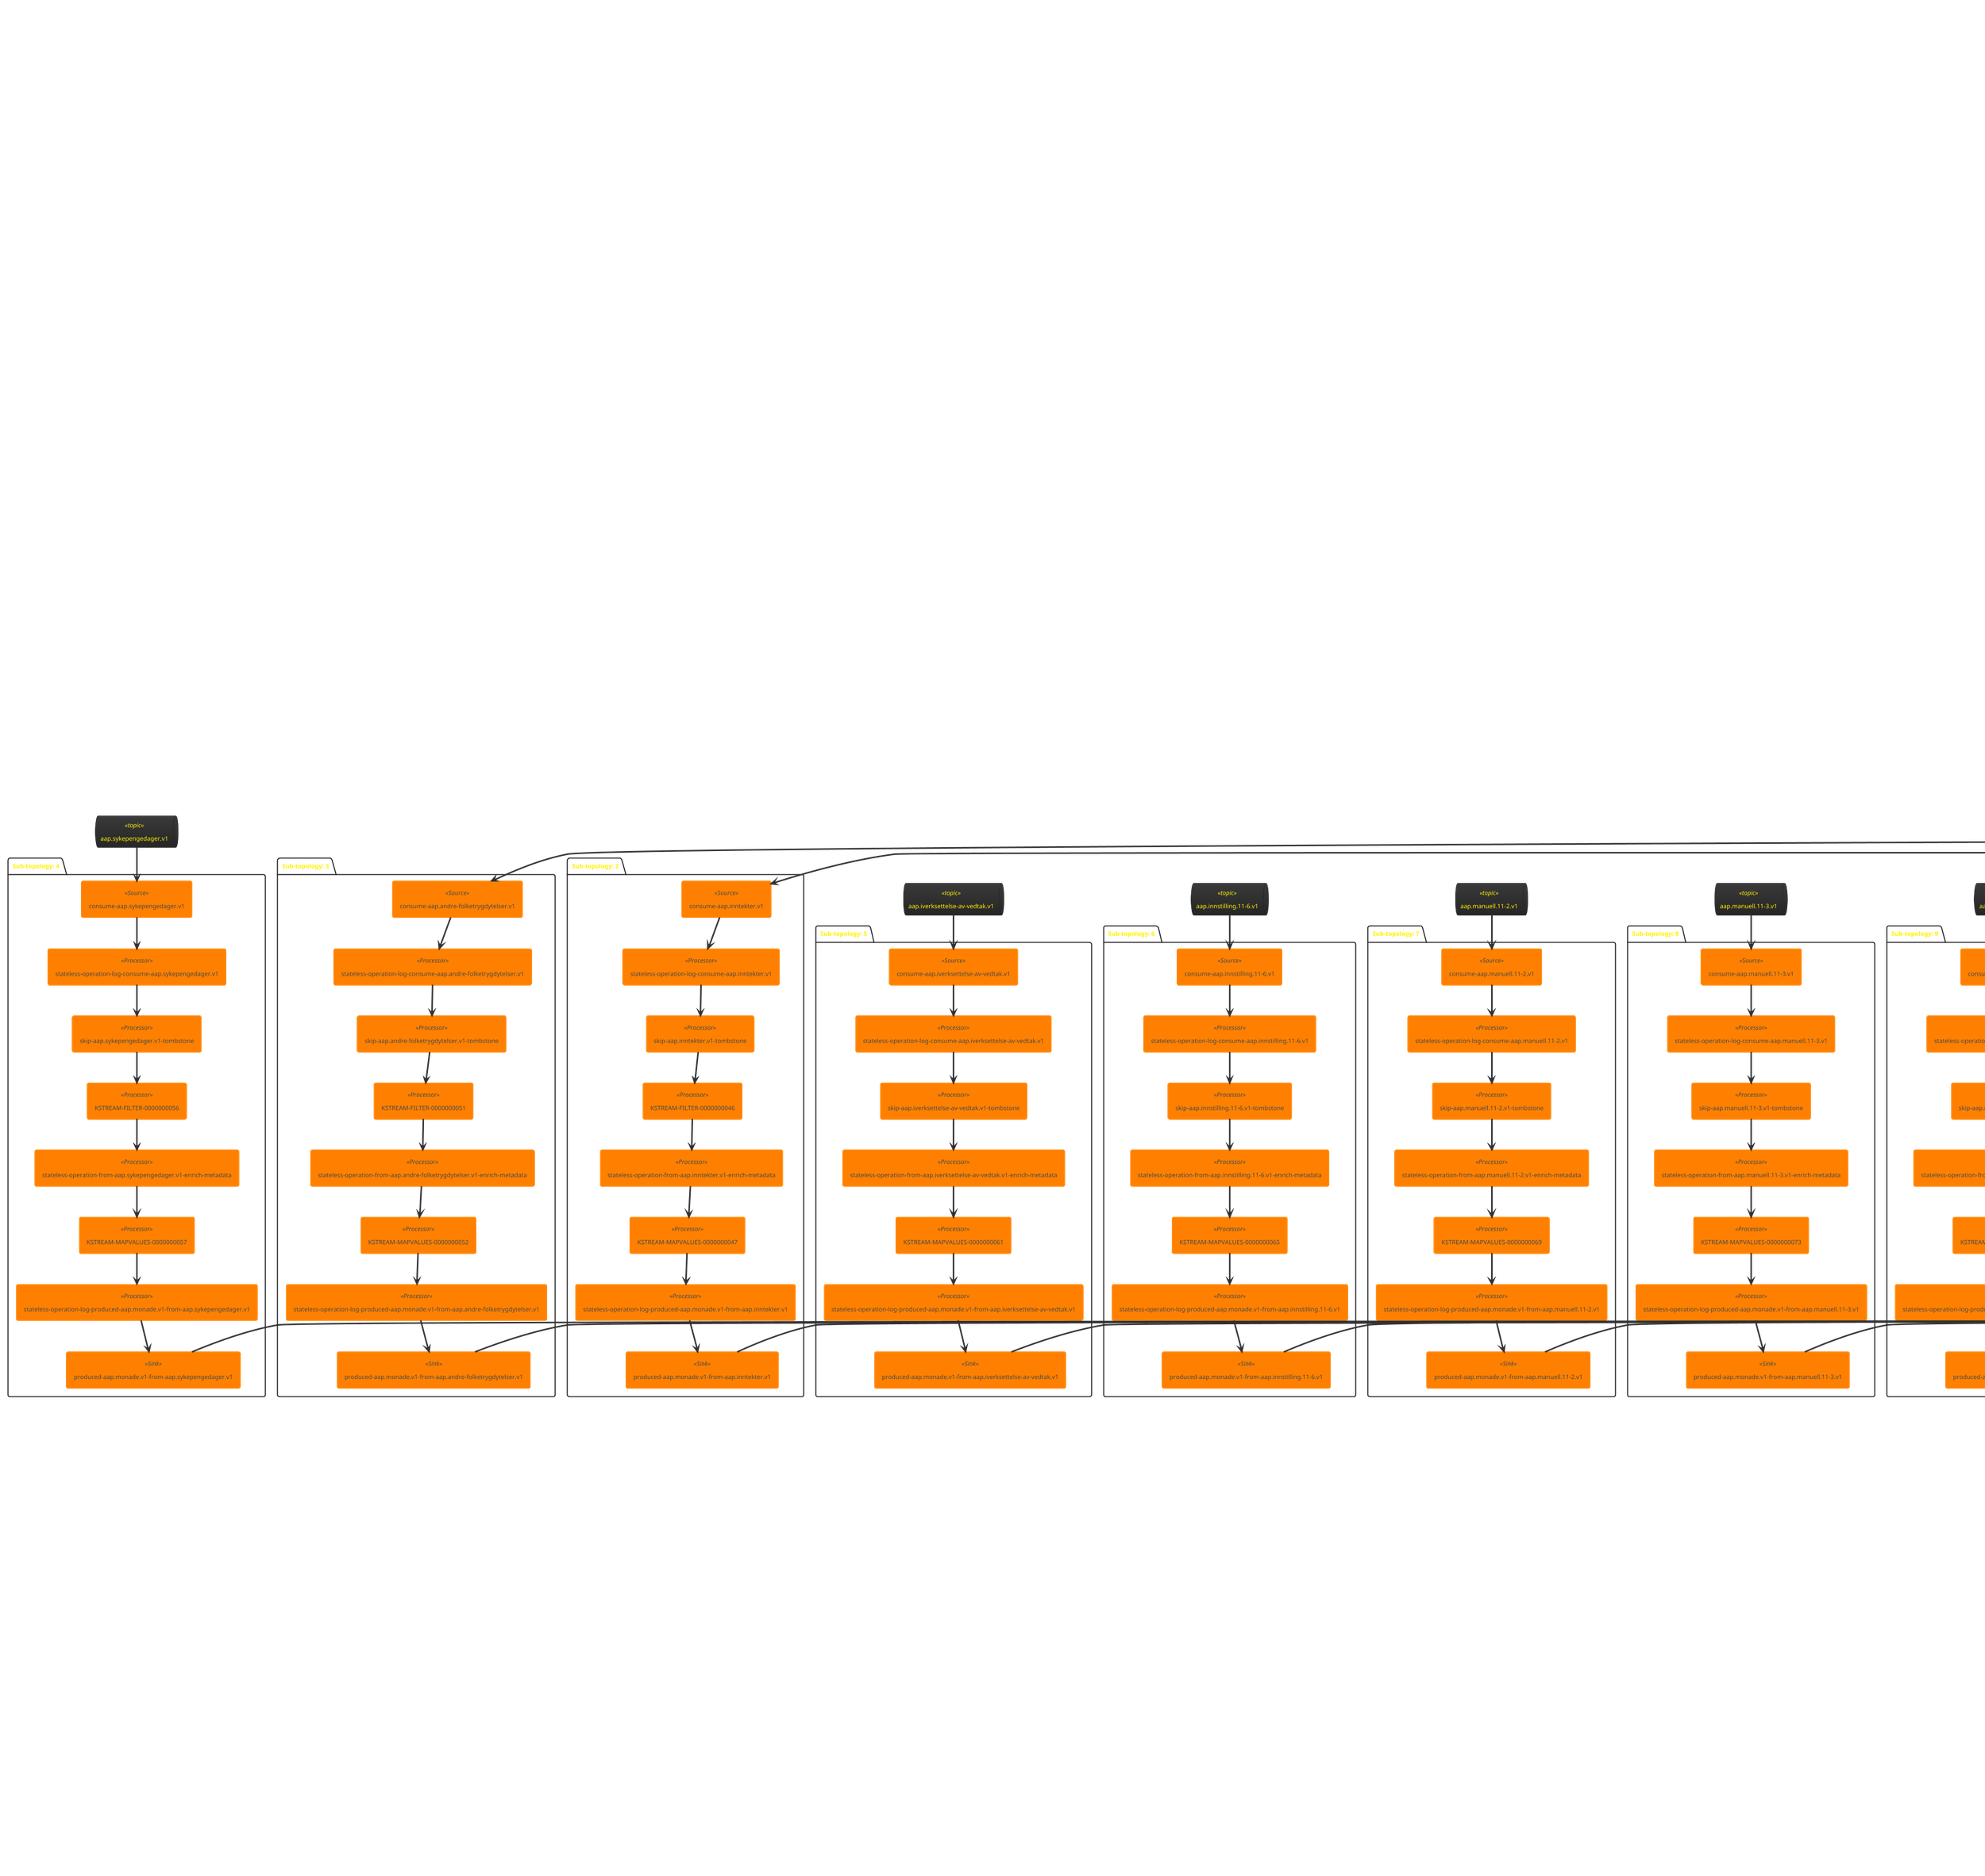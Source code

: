 @startuml
!theme black-knight
queue "aap.andre-folketrygdytelser.v1" <<topic>> as aap_andre_folketrygdytelser_v1
queue "aap.inntekter.v1" <<topic>> as aap_inntekter_v1
queue "aap.medlem.v1" <<topic>> as aap_medlem_v1
queue "aap.subscribe-sykepengedager.v1" <<topic>> as aap_subscribe_sykepengedager_v1
queue "aap.vedtak.v1" <<topic>> as aap_vedtak_v1
queue "aap.sokere.v1" <<topic>> as aap_sokere_v1
queue "aap.soknad-sendt.v1" <<topic>> as aap_soknad_sendt_v1
queue "aap.monade.v1-join-aap.sokere.v1-repartition" <<topic>> as aap_monade_v1_join_aap_sokere_v1_repartition
queue "aap.endrede-personidenter.v1" <<topic>> as aap_endrede_personidenter_v1
queue "aap.monade.v1" <<topic>> as aap_monade_v1
queue "aap.sykepengedager.v1" <<topic>> as aap_sykepengedager_v1
queue "aap.iverksettelse-av-vedtak.v1" <<topic>> as aap_iverksettelse_av_vedtak_v1
queue "aap.innstilling.11-6.v1" <<topic>> as aap_innstilling_11_6_v1
queue "aap.manuell.11-2.v1" <<topic>> as aap_manuell_11_2_v1
queue "aap.manuell.11-3.v1" <<topic>> as aap_manuell_11_3_v1
queue "aap.manuell.11-4.v1" <<topic>> as aap_manuell_11_4_v1
queue "aap.manuell.11-5.v1" <<topic>> as aap_manuell_11_5_v1
queue "aap.manuell.11-6.v1" <<topic>> as aap_manuell_11_6_v1
queue "aap.manuell.11-19.v1" <<topic>> as aap_manuell_11_19_v1
queue "aap.manuell.11-29.v1" <<topic>> as aap_manuell_11_29_v1
queue "aap.manuell.22-13.v1" <<topic>> as aap_manuell_22_13_v1
queue "aap.kvalitetssikring.11-2.v1" <<topic>> as aap_kvalitetssikring_11_2_v1
queue "aap.kvalitetssikring.11-3.v1" <<topic>> as aap_kvalitetssikring_11_3_v1
queue "aap.kvalitetssikring.11-4.v1" <<topic>> as aap_kvalitetssikring_11_4_v1
queue "aap.kvalitetssikring.11-5.v1" <<topic>> as aap_kvalitetssikring_11_5_v1
queue "aap.kvalitetssikring.11-6.v1" <<topic>> as aap_kvalitetssikring_11_6_v1
queue "aap.kvalitetssikring.11-19.v1" <<topic>> as aap_kvalitetssikring_11_19_v1
queue "aap.kvalitetssikring.11-29.v1" <<topic>> as aap_kvalitetssikring_11_29_v1
queue "aap.kvalitetssikring.22-13.v1" <<topic>> as aap_kvalitetssikring_22_13_v1
package "Sub-topology: 0" {
	database "soker-state-store-v2" <<State Store>> as soker_state_store_v2
	agent "consume-aap.soknad-sendt.v1" <<Source>> as consume_aap_soknad_sendt_v1
	agent "stateless-operation-log-consume-aap.soknad-sendt.v1" <<Processor>> as stateless_operation_log_consume_aap_soknad_sendt_v1
	agent "skip-aap.soknad-sendt.v1-tombstone" <<Processor>> as skip_aap_soknad_sendt_v1_tombstone
	agent "KSTREAM-FILTER-0000000006" <<Processor>> as KSTREAM_FILTER_0000000006
	agent "stateless-operation-soknad_mottatt-counter" <<Processor>> as stateless_operation_soknad_mottatt_counter
	agent "aap.soknad-sendt.v1-left-join-aap.sokere.v1" <<Processor>> as aap_soknad_sendt_v1_left_join_aap_sokere_v1
	agent "KSTREAM-FILTER-0000000008" <<Processor>> as KSTREAM_FILTER_0000000008
	agent "aap.monade.v1-join-aap.sokere.v1-repartition-source" <<Source>> as aap_monade_v1_join_aap_sokere_v1_repartition_source
	agent "aap.monade.v1-join-aap.sokere.v1" <<Processor>> as aap_monade_v1_join_aap_sokere_v1
	agent "stateless-operation-forstegangssoker-counter" <<Processor>> as stateless_operation_forstegangssoker_counter
	agent "KSTREAM-MAPVALUES-0000000009" <<Processor>> as KSTREAM_MAPVALUES_0000000009
	agent "KSTREAM-MAPVALUES-0000000140" <<Processor>> as KSTREAM_MAPVALUES_0000000140
	agent "KSTREAM-FLATMAPVALUES-0000000013" <<Processor>> as KSTREAM_FLATMAPVALUES_0000000013
	agent "KSTREAM-FLATMAPVALUES-0000000144" <<Processor>> as KSTREAM_FLATMAPVALUES_0000000144
	agent "split-aap.monade.v1-buffered-join-aap.sokere.v1" <<Processor>> as split_aap_monade_v1_buffered_join_aap_sokere_v1
	agent "split-aap.soknad-sendt.v1-buffered-left-join-aap.sokere.v1" <<Processor>> as split_aap_soknad_sendt_v1_buffered_left_join_aap_sokere_v1
	agent "consume-aap.endrede-personidenter.v1" <<Source>> as consume_aap_endrede_personidenter_v1
	agent "consume-aap.sokere.v1" <<Source>> as consume_aap_sokere_v1
	agent "stateless-operation-log-consume-aap.endrede-personidenter.v1" <<Processor>> as stateless_operation_log_consume_aap_endrede_personidenter_v1
	agent "stateless-operation-log-consume-aap.sokere.v1" <<Processor>> as stateless_operation_log_consume_aap_sokere_v1
	agent "skip-aap.endrede-personidenter.v1-tombstone" <<Processor>> as skip_aap_endrede_personidenter_v1_tombstone
	agent "stateless-operation-log-produced-aap.sokere.v1" <<Processor>> as stateless_operation_log_produced_aap_sokere_v1
	agent "aap.endrede-personidenter.v1-join-aap.sokere.v1" <<Processor>> as aap_endrede_personidenter_v1_join_aap_sokere_v1
	agent "aap.sokere.v1-to-table" <<Processor>> as aap_sokere_v1_to_table
	agent "KSTREAM-FLATMAP-0000000034" <<Processor>> as KSTREAM_FLATMAP_0000000034
	agent "KSTREAM-MAPVALUES-0000000010" <<Processor>> as KSTREAM_MAPVALUES_0000000010
	agent "KSTREAM-MAPVALUES-0000000141" <<Processor>> as KSTREAM_MAPVALUES_0000000141
	agent "KSTREAM-PEEK-0000000035" <<Processor>> as KSTREAM_PEEK_0000000035
	agent "split-aap.monade.v1-buffered-join-aap.sokere.v1-branch-1" <<Processor>> as split_aap_monade_v1_buffered_join_aap_sokere_v1_branch_1
	agent "split-aap.monade.v1-buffered-join-aap.sokere.v1-branch-2" <<Processor>> as split_aap_monade_v1_buffered_join_aap_sokere_v1_branch_2
	agent "split-aap.monade.v1-buffered-join-aap.sokere.v1-branch-3" <<Processor>> as split_aap_monade_v1_buffered_join_aap_sokere_v1_branch_3
	agent "split-aap.monade.v1-buffered-join-aap.sokere.v1-branch-4" <<Processor>> as split_aap_monade_v1_buffered_join_aap_sokere_v1_branch_4
	agent "split-aap.monade.v1-buffered-join-aap.sokere.v1-branch-5" <<Processor>> as split_aap_monade_v1_buffered_join_aap_sokere_v1_branch_5
	agent "split-aap.soknad-sendt.v1-buffered-left-join-aap.sokere.v1-branch-1" <<Processor>> as split_aap_soknad_sendt_v1_buffered_left_join_aap_sokere_v1_branch_1
	agent "split-aap.soknad-sendt.v1-buffered-left-join-aap.sokere.v1-branch-2" <<Processor>> as split_aap_soknad_sendt_v1_buffered_left_join_aap_sokere_v1_branch_2
	agent "split-aap.soknad-sendt.v1-buffered-left-join-aap.sokere.v1-branch-3" <<Processor>> as split_aap_soknad_sendt_v1_buffered_left_join_aap_sokere_v1_branch_3
	agent "split-aap.soknad-sendt.v1-buffered-left-join-aap.sokere.v1-branch-4" <<Processor>> as split_aap_soknad_sendt_v1_buffered_left_join_aap_sokere_v1_branch_4
	agent "split-aap.soknad-sendt.v1-buffered-left-join-aap.sokere.v1-branch-5" <<Processor>> as split_aap_soknad_sendt_v1_buffered_left_join_aap_sokere_v1_branch_5
	agent "KSTREAM-MAPVALUES-0000000011" <<Processor>> as KSTREAM_MAPVALUES_0000000011
	agent "KSTREAM-MAPVALUES-0000000016" <<Processor>> as KSTREAM_MAPVALUES_0000000016
	agent "KSTREAM-MAPVALUES-0000000019" <<Processor>> as KSTREAM_MAPVALUES_0000000019
	agent "KSTREAM-MAPVALUES-0000000022" <<Processor>> as KSTREAM_MAPVALUES_0000000022
	agent "KSTREAM-MAPVALUES-0000000025" <<Processor>> as KSTREAM_MAPVALUES_0000000025
	agent "KSTREAM-MAPVALUES-0000000028" <<Processor>> as KSTREAM_MAPVALUES_0000000028
	agent "KSTREAM-MAPVALUES-0000000036" <<Processor>> as KSTREAM_MAPVALUES_0000000036
	agent "KSTREAM-MAPVALUES-0000000142" <<Processor>> as KSTREAM_MAPVALUES_0000000142
	agent "KSTREAM-MAPVALUES-0000000147" <<Processor>> as KSTREAM_MAPVALUES_0000000147
	agent "KSTREAM-MAPVALUES-0000000150" <<Processor>> as KSTREAM_MAPVALUES_0000000150
	agent "KSTREAM-MAPVALUES-0000000153" <<Processor>> as KSTREAM_MAPVALUES_0000000153
	agent "KSTREAM-MAPVALUES-0000000156" <<Processor>> as KSTREAM_MAPVALUES_0000000156
	agent "KSTREAM-MAPVALUES-0000000159" <<Processor>> as KSTREAM_MAPVALUES_0000000159
	agent "KTABLE-TOSTREAM-0000000002" <<Processor>> as KTABLE_TOSTREAM_0000000002
	agent "KTABLE-TOSTREAM-0000000003" <<Processor>> as KTABLE_TOSTREAM_0000000003
	agent "stateless-operation-log-produced-aap.andre-folketrygdytelser.v1-via-branch-3-aap.monade.v1-buffered-join-aap.sokere.v1" <<Processor>> as stateless_operation_log_produced_aap_andre_folketrygdytelser_v1_via_branch_3_aap_monade_v1_buffered_join_aap_sokere_v1
	agent "stateless-operation-log-produced-aap.andre-folketrygdytelser.v1-via-branch-3-aap.soknad-sendt.v1-buffered-left-join-aap.sokere.v1" <<Processor>> as stateless_operation_log_produced_aap_andre_folketrygdytelser_v1_via_branch_3_aap_soknad_sendt_v1_buffered_left_join_aap_sokere_v1
	agent "stateless-operation-log-produced-aap.inntekter.v1-via-branch-2-aap.monade.v1-buffered-join-aap.sokere.v1" <<Processor>> as stateless_operation_log_produced_aap_inntekter_v1_via_branch_2_aap_monade_v1_buffered_join_aap_sokere_v1
	agent "stateless-operation-log-produced-aap.inntekter.v1-via-branch-2-aap.soknad-sendt.v1-buffered-left-join-aap.sokere.v1" <<Processor>> as stateless_operation_log_produced_aap_inntekter_v1_via_branch_2_aap_soknad_sendt_v1_buffered_left_join_aap_sokere_v1
	agent "stateless-operation-log-produced-aap.medlem.v1-via-branch-1-aap.monade.v1-buffered-join-aap.sokere.v1" <<Processor>> as stateless_operation_log_produced_aap_medlem_v1_via_branch_1_aap_monade_v1_buffered_join_aap_sokere_v1
	agent "stateless-operation-log-produced-aap.medlem.v1-via-branch-1-aap.soknad-sendt.v1-buffered-left-join-aap.sokere.v1" <<Processor>> as stateless_operation_log_produced_aap_medlem_v1_via_branch_1_aap_soknad_sendt_v1_buffered_left_join_aap_sokere_v1
	agent "stateless-operation-log-produced-aap.subscribe-sykepengedager.v1-via-branch-5-aap.monade.v1-buffered-join-aap.sokere.v1" <<Processor>> as stateless_operation_log_produced_aap_subscribe_sykepengedager_v1_via_branch_5_aap_monade_v1_buffered_join_aap_sokere_v1
	agent "stateless-operation-log-produced-aap.subscribe-sykepengedager.v1-via-branch-5-aap.soknad-sendt.v1-buffered-left-join-aap.sokere.v1" <<Processor>> as stateless_operation_log_produced_aap_subscribe_sykepengedager_v1_via_branch_5_aap_soknad_sendt_v1_buffered_left_join_aap_sokere_v1
	agent "stateless-operation-log-produced-aap.vedtak.v1-via-branch-4-aap.monade.v1-buffered-join-aap.sokere.v1" <<Processor>> as stateless_operation_log_produced_aap_vedtak_v1_via_branch_4_aap_monade_v1_buffered_join_aap_sokere_v1
	agent "stateless-operation-log-produced-aap.vedtak.v1-via-branch-4-aap.soknad-sendt.v1-buffered-left-join-aap.sokere.v1" <<Processor>> as stateless_operation_log_produced_aap_vedtak_v1_via_branch_4_aap_soknad_sendt_v1_buffered_left_join_aap_sokere_v1
	agent "stateless-operation-log-produced-bufferable-aap.sokere.v1-aap.endrede-personidenter.v1-buffered-join-aap.sokere.v1" <<Processor>> as stateless_operation_log_produced_bufferable_aap_sokere_v1_aap_endrede_personidenter_v1_buffered_join_aap_sokere_v1
	agent "stateless-operation-log-produced-bufferable-aap.sokere.v1-aap.monade.v1-buffered-join-aap.sokere.v1" <<Processor>> as stateless_operation_log_produced_bufferable_aap_sokere_v1_aap_monade_v1_buffered_join_aap_sokere_v1
	agent "stateless-operation-log-produced-bufferable-aap.sokere.v1-aap.soknad-sendt.v1-buffered-left-join-aap.sokere.v1" <<Processor>> as stateless_operation_log_produced_bufferable_aap_sokere_v1_aap_soknad_sendt_v1_buffered_left_join_aap_sokere_v1
	agent "gauge-soker-state-store-v2-entries" <<Processor>> as gauge_soker_state_store_v2_entries
	agent "migrate-soker-state-store-v2" <<Processor>> as migrate_soker_state_store_v2
	agent "produced-aap.andre-folketrygdytelser.v1-via-branch-3-aap.monade.v1-buffered-join-aap.sokere.v1" <<Sink>> as produced_aap_andre_folketrygdytelser_v1_via_branch_3_aap_monade_v1_buffered_join_aap_sokere_v1
	agent "produced-aap.andre-folketrygdytelser.v1-via-branch-3-aap.soknad-sendt.v1-buffered-left-join-aap.sokere.v1" <<Sink>> as produced_aap_andre_folketrygdytelser_v1_via_branch_3_aap_soknad_sendt_v1_buffered_left_join_aap_sokere_v1
	agent "produced-aap.inntekter.v1-via-branch-2-aap.monade.v1-buffered-join-aap.sokere.v1" <<Sink>> as produced_aap_inntekter_v1_via_branch_2_aap_monade_v1_buffered_join_aap_sokere_v1
	agent "produced-aap.inntekter.v1-via-branch-2-aap.soknad-sendt.v1-buffered-left-join-aap.sokere.v1" <<Sink>> as produced_aap_inntekter_v1_via_branch_2_aap_soknad_sendt_v1_buffered_left_join_aap_sokere_v1
	agent "produced-aap.medlem.v1-via-branch-1-aap.monade.v1-buffered-join-aap.sokere.v1" <<Sink>> as produced_aap_medlem_v1_via_branch_1_aap_monade_v1_buffered_join_aap_sokere_v1
	agent "produced-aap.medlem.v1-via-branch-1-aap.soknad-sendt.v1-buffered-left-join-aap.sokere.v1" <<Sink>> as produced_aap_medlem_v1_via_branch_1_aap_soknad_sendt_v1_buffered_left_join_aap_sokere_v1
	agent "produced-aap.subscribe-sykepengedager.v1-via-branch-5-aap.monade.v1-buffered-join-aap.sokere.v1" <<Sink>> as produced_aap_subscribe_sykepengedager_v1_via_branch_5_aap_monade_v1_buffered_join_aap_sokere_v1
	agent "produced-aap.subscribe-sykepengedager.v1-via-branch-5-aap.soknad-sendt.v1-buffered-left-join-aap.sokere.v1" <<Sink>> as produced_aap_subscribe_sykepengedager_v1_via_branch_5_aap_soknad_sendt_v1_buffered_left_join_aap_sokere_v1
	agent "produced-aap.vedtak.v1-via-branch-4-aap.monade.v1-buffered-join-aap.sokere.v1" <<Sink>> as produced_aap_vedtak_v1_via_branch_4_aap_monade_v1_buffered_join_aap_sokere_v1
	agent "produced-aap.vedtak.v1-via-branch-4-aap.soknad-sendt.v1-buffered-left-join-aap.sokere.v1" <<Sink>> as produced_aap_vedtak_v1_via_branch_4_aap_soknad_sendt_v1_buffered_left_join_aap_sokere_v1
	agent "produced-bufferable-aap.sokere.v1-aap.endrede-personidenter.v1-buffered-join-aap.sokere.v1" <<Sink>> as produced_bufferable_aap_sokere_v1_aap_endrede_personidenter_v1_buffered_join_aap_sokere_v1
	agent "produced-bufferable-aap.sokere.v1-aap.monade.v1-buffered-join-aap.sokere.v1" <<Sink>> as produced_bufferable_aap_sokere_v1_aap_monade_v1_buffered_join_aap_sokere_v1
	agent "produced-bufferable-aap.sokere.v1-aap.soknad-sendt.v1-buffered-left-join-aap.sokere.v1" <<Sink>> as produced_bufferable_aap_sokere_v1_aap_soknad_sendt_v1_buffered_left_join_aap_sokere_v1
	agent "skip-table-aap.sokere.v1-tombstone" <<Processor>> as skip_table_aap_sokere_v1_tombstone
	aap_soknad_sendt_v1 --> consume_aap_soknad_sendt_v1
	soker_state_store_v2 -- aap_soknad_sendt_v1_left_join_aap_sokere_v1
	aap_monade_v1_join_aap_sokere_v1_repartition --> aap_monade_v1_join_aap_sokere_v1_repartition_source
	soker_state_store_v2 -- aap_monade_v1_join_aap_sokere_v1
	aap_endrede_personidenter_v1 --> consume_aap_endrede_personidenter_v1
	aap_sokere_v1 --> consume_aap_sokere_v1
	soker_state_store_v2 -- aap_endrede_personidenter_v1_join_aap_sokere_v1
	soker_state_store_v2 -- aap_sokere_v1_to_table
	soker_state_store_v2 -- gauge_soker_state_store_v2_entries
	soker_state_store_v2 -- migrate_soker_state_store_v2
	aap_andre_folketrygdytelser_v1 <-- produced_aap_andre_folketrygdytelser_v1_via_branch_3_aap_monade_v1_buffered_join_aap_sokere_v1
	aap_andre_folketrygdytelser_v1 <-- produced_aap_andre_folketrygdytelser_v1_via_branch_3_aap_soknad_sendt_v1_buffered_left_join_aap_sokere_v1
	aap_inntekter_v1 <-- produced_aap_inntekter_v1_via_branch_2_aap_monade_v1_buffered_join_aap_sokere_v1
	aap_inntekter_v1 <-- produced_aap_inntekter_v1_via_branch_2_aap_soknad_sendt_v1_buffered_left_join_aap_sokere_v1
	aap_medlem_v1 <-- produced_aap_medlem_v1_via_branch_1_aap_monade_v1_buffered_join_aap_sokere_v1
	aap_medlem_v1 <-- produced_aap_medlem_v1_via_branch_1_aap_soknad_sendt_v1_buffered_left_join_aap_sokere_v1
	aap_subscribe_sykepengedager_v1 <-- produced_aap_subscribe_sykepengedager_v1_via_branch_5_aap_monade_v1_buffered_join_aap_sokere_v1
	aap_subscribe_sykepengedager_v1 <-- produced_aap_subscribe_sykepengedager_v1_via_branch_5_aap_soknad_sendt_v1_buffered_left_join_aap_sokere_v1
	aap_vedtak_v1 <-- produced_aap_vedtak_v1_via_branch_4_aap_monade_v1_buffered_join_aap_sokere_v1
	aap_vedtak_v1 <-- produced_aap_vedtak_v1_via_branch_4_aap_soknad_sendt_v1_buffered_left_join_aap_sokere_v1
	aap_sokere_v1 <-- produced_bufferable_aap_sokere_v1_aap_endrede_personidenter_v1_buffered_join_aap_sokere_v1
	aap_sokere_v1 <-- produced_bufferable_aap_sokere_v1_aap_monade_v1_buffered_join_aap_sokere_v1
	aap_sokere_v1 <-- produced_bufferable_aap_sokere_v1_aap_soknad_sendt_v1_buffered_left_join_aap_sokere_v1
	consume_aap_soknad_sendt_v1 --> stateless_operation_log_consume_aap_soknad_sendt_v1
	stateless_operation_log_consume_aap_soknad_sendt_v1 --> skip_aap_soknad_sendt_v1_tombstone
	skip_aap_soknad_sendt_v1_tombstone --> KSTREAM_FILTER_0000000006
	KSTREAM_FILTER_0000000006 --> stateless_operation_soknad_mottatt_counter
	stateless_operation_soknad_mottatt_counter --> aap_soknad_sendt_v1_left_join_aap_sokere_v1
	aap_soknad_sendt_v1_left_join_aap_sokere_v1 --> KSTREAM_FILTER_0000000008
	KSTREAM_FILTER_0000000008 --> stateless_operation_forstegangssoker_counter
	aap_monade_v1_join_aap_sokere_v1_repartition_source --> aap_monade_v1_join_aap_sokere_v1
	aap_monade_v1_join_aap_sokere_v1 --> KSTREAM_MAPVALUES_0000000140
	stateless_operation_forstegangssoker_counter --> KSTREAM_MAPVALUES_0000000009
	KSTREAM_MAPVALUES_0000000009 --> KSTREAM_FLATMAPVALUES_0000000013
	KSTREAM_MAPVALUES_0000000009 --> KSTREAM_MAPVALUES_0000000010
	KSTREAM_MAPVALUES_0000000140 --> KSTREAM_MAPVALUES_0000000141
	KSTREAM_MAPVALUES_0000000140 --> KSTREAM_FLATMAPVALUES_0000000144
	KSTREAM_FLATMAPVALUES_0000000013 --> split_aap_soknad_sendt_v1_buffered_left_join_aap_sokere_v1
	KSTREAM_FLATMAPVALUES_0000000144 --> split_aap_monade_v1_buffered_join_aap_sokere_v1
	split_aap_monade_v1_buffered_join_aap_sokere_v1 --> split_aap_monade_v1_buffered_join_aap_sokere_v1_branch_2
	split_aap_monade_v1_buffered_join_aap_sokere_v1 --> split_aap_monade_v1_buffered_join_aap_sokere_v1_branch_1
	split_aap_monade_v1_buffered_join_aap_sokere_v1 --> split_aap_monade_v1_buffered_join_aap_sokere_v1_branch_3
	split_aap_monade_v1_buffered_join_aap_sokere_v1 --> split_aap_monade_v1_buffered_join_aap_sokere_v1_branch_4
	split_aap_monade_v1_buffered_join_aap_sokere_v1 --> split_aap_monade_v1_buffered_join_aap_sokere_v1_branch_5
	split_aap_soknad_sendt_v1_buffered_left_join_aap_sokere_v1 --> split_aap_soknad_sendt_v1_buffered_left_join_aap_sokere_v1_branch_3
	split_aap_soknad_sendt_v1_buffered_left_join_aap_sokere_v1 --> split_aap_soknad_sendt_v1_buffered_left_join_aap_sokere_v1_branch_5
	split_aap_soknad_sendt_v1_buffered_left_join_aap_sokere_v1 --> split_aap_soknad_sendt_v1_buffered_left_join_aap_sokere_v1_branch_4
	split_aap_soknad_sendt_v1_buffered_left_join_aap_sokere_v1 --> split_aap_soknad_sendt_v1_buffered_left_join_aap_sokere_v1_branch_1
	split_aap_soknad_sendt_v1_buffered_left_join_aap_sokere_v1 --> split_aap_soknad_sendt_v1_buffered_left_join_aap_sokere_v1_branch_2
	consume_aap_endrede_personidenter_v1 --> stateless_operation_log_consume_aap_endrede_personidenter_v1
	consume_aap_sokere_v1 --> stateless_operation_log_consume_aap_sokere_v1
	stateless_operation_log_consume_aap_endrede_personidenter_v1 --> skip_aap_endrede_personidenter_v1_tombstone
	stateless_operation_log_consume_aap_sokere_v1 --> stateless_operation_log_produced_aap_sokere_v1
	skip_aap_endrede_personidenter_v1_tombstone --> aap_endrede_personidenter_v1_join_aap_sokere_v1
	stateless_operation_log_produced_aap_sokere_v1 --> aap_sokere_v1_to_table
	aap_endrede_personidenter_v1_join_aap_sokere_v1 --> KSTREAM_FLATMAP_0000000034
	aap_sokere_v1_to_table --> KTABLE_TOSTREAM_0000000003
	aap_sokere_v1_to_table --> KTABLE_TOSTREAM_0000000002
	aap_sokere_v1_to_table --> skip_table_aap_sokere_v1_tombstone
	KSTREAM_FLATMAP_0000000034 --> KSTREAM_PEEK_0000000035
	KSTREAM_MAPVALUES_0000000010 --> KSTREAM_MAPVALUES_0000000011
	KSTREAM_MAPVALUES_0000000141 --> KSTREAM_MAPVALUES_0000000142
	KSTREAM_PEEK_0000000035 --> KSTREAM_MAPVALUES_0000000036
	split_aap_monade_v1_buffered_join_aap_sokere_v1_branch_1 --> KSTREAM_MAPVALUES_0000000147
	split_aap_monade_v1_buffered_join_aap_sokere_v1_branch_2 --> KSTREAM_MAPVALUES_0000000150
	split_aap_monade_v1_buffered_join_aap_sokere_v1_branch_3 --> KSTREAM_MAPVALUES_0000000153
	split_aap_monade_v1_buffered_join_aap_sokere_v1_branch_4 --> KSTREAM_MAPVALUES_0000000156
	split_aap_monade_v1_buffered_join_aap_sokere_v1_branch_5 --> KSTREAM_MAPVALUES_0000000159
	split_aap_soknad_sendt_v1_buffered_left_join_aap_sokere_v1_branch_1 --> KSTREAM_MAPVALUES_0000000016
	split_aap_soknad_sendt_v1_buffered_left_join_aap_sokere_v1_branch_2 --> KSTREAM_MAPVALUES_0000000019
	split_aap_soknad_sendt_v1_buffered_left_join_aap_sokere_v1_branch_3 --> KSTREAM_MAPVALUES_0000000022
	split_aap_soknad_sendt_v1_buffered_left_join_aap_sokere_v1_branch_4 --> KSTREAM_MAPVALUES_0000000025
	split_aap_soknad_sendt_v1_buffered_left_join_aap_sokere_v1_branch_5 --> KSTREAM_MAPVALUES_0000000028
	KSTREAM_MAPVALUES_0000000011 --> stateless_operation_log_produced_bufferable_aap_sokere_v1_aap_soknad_sendt_v1_buffered_left_join_aap_sokere_v1
	KSTREAM_MAPVALUES_0000000016 --> stateless_operation_log_produced_aap_medlem_v1_via_branch_1_aap_soknad_sendt_v1_buffered_left_join_aap_sokere_v1
	KSTREAM_MAPVALUES_0000000019 --> stateless_operation_log_produced_aap_inntekter_v1_via_branch_2_aap_soknad_sendt_v1_buffered_left_join_aap_sokere_v1
	KSTREAM_MAPVALUES_0000000022 --> stateless_operation_log_produced_aap_andre_folketrygdytelser_v1_via_branch_3_aap_soknad_sendt_v1_buffered_left_join_aap_sokere_v1
	KSTREAM_MAPVALUES_0000000025 --> stateless_operation_log_produced_aap_vedtak_v1_via_branch_4_aap_soknad_sendt_v1_buffered_left_join_aap_sokere_v1
	KSTREAM_MAPVALUES_0000000028 --> stateless_operation_log_produced_aap_subscribe_sykepengedager_v1_via_branch_5_aap_soknad_sendt_v1_buffered_left_join_aap_sokere_v1
	KSTREAM_MAPVALUES_0000000036 --> stateless_operation_log_produced_bufferable_aap_sokere_v1_aap_endrede_personidenter_v1_buffered_join_aap_sokere_v1
	KSTREAM_MAPVALUES_0000000142 --> stateless_operation_log_produced_bufferable_aap_sokere_v1_aap_monade_v1_buffered_join_aap_sokere_v1
	KSTREAM_MAPVALUES_0000000147 --> stateless_operation_log_produced_aap_medlem_v1_via_branch_1_aap_monade_v1_buffered_join_aap_sokere_v1
	KSTREAM_MAPVALUES_0000000150 --> stateless_operation_log_produced_aap_inntekter_v1_via_branch_2_aap_monade_v1_buffered_join_aap_sokere_v1
	KSTREAM_MAPVALUES_0000000153 --> stateless_operation_log_produced_aap_andre_folketrygdytelser_v1_via_branch_3_aap_monade_v1_buffered_join_aap_sokere_v1
	KSTREAM_MAPVALUES_0000000156 --> stateless_operation_log_produced_aap_vedtak_v1_via_branch_4_aap_monade_v1_buffered_join_aap_sokere_v1
	KSTREAM_MAPVALUES_0000000159 --> stateless_operation_log_produced_aap_subscribe_sykepengedager_v1_via_branch_5_aap_monade_v1_buffered_join_aap_sokere_v1
	KTABLE_TOSTREAM_0000000002 --> gauge_soker_state_store_v2_entries
	KTABLE_TOSTREAM_0000000003 --> migrate_soker_state_store_v2
	stateless_operation_log_produced_aap_andre_folketrygdytelser_v1_via_branch_3_aap_monade_v1_buffered_join_aap_sokere_v1 --> produced_aap_andre_folketrygdytelser_v1_via_branch_3_aap_monade_v1_buffered_join_aap_sokere_v1
	stateless_operation_log_produced_aap_andre_folketrygdytelser_v1_via_branch_3_aap_soknad_sendt_v1_buffered_left_join_aap_sokere_v1 --> produced_aap_andre_folketrygdytelser_v1_via_branch_3_aap_soknad_sendt_v1_buffered_left_join_aap_sokere_v1
	stateless_operation_log_produced_aap_inntekter_v1_via_branch_2_aap_monade_v1_buffered_join_aap_sokere_v1 --> produced_aap_inntekter_v1_via_branch_2_aap_monade_v1_buffered_join_aap_sokere_v1
	stateless_operation_log_produced_aap_inntekter_v1_via_branch_2_aap_soknad_sendt_v1_buffered_left_join_aap_sokere_v1 --> produced_aap_inntekter_v1_via_branch_2_aap_soknad_sendt_v1_buffered_left_join_aap_sokere_v1
	stateless_operation_log_produced_aap_medlem_v1_via_branch_1_aap_monade_v1_buffered_join_aap_sokere_v1 --> produced_aap_medlem_v1_via_branch_1_aap_monade_v1_buffered_join_aap_sokere_v1
	stateless_operation_log_produced_aap_medlem_v1_via_branch_1_aap_soknad_sendt_v1_buffered_left_join_aap_sokere_v1 --> produced_aap_medlem_v1_via_branch_1_aap_soknad_sendt_v1_buffered_left_join_aap_sokere_v1
	stateless_operation_log_produced_aap_subscribe_sykepengedager_v1_via_branch_5_aap_monade_v1_buffered_join_aap_sokere_v1 --> produced_aap_subscribe_sykepengedager_v1_via_branch_5_aap_monade_v1_buffered_join_aap_sokere_v1
	stateless_operation_log_produced_aap_subscribe_sykepengedager_v1_via_branch_5_aap_soknad_sendt_v1_buffered_left_join_aap_sokere_v1 --> produced_aap_subscribe_sykepengedager_v1_via_branch_5_aap_soknad_sendt_v1_buffered_left_join_aap_sokere_v1
	stateless_operation_log_produced_aap_vedtak_v1_via_branch_4_aap_monade_v1_buffered_join_aap_sokere_v1 --> produced_aap_vedtak_v1_via_branch_4_aap_monade_v1_buffered_join_aap_sokere_v1
	stateless_operation_log_produced_aap_vedtak_v1_via_branch_4_aap_soknad_sendt_v1_buffered_left_join_aap_sokere_v1 --> produced_aap_vedtak_v1_via_branch_4_aap_soknad_sendt_v1_buffered_left_join_aap_sokere_v1
	stateless_operation_log_produced_bufferable_aap_sokere_v1_aap_endrede_personidenter_v1_buffered_join_aap_sokere_v1 --> produced_bufferable_aap_sokere_v1_aap_endrede_personidenter_v1_buffered_join_aap_sokere_v1
	stateless_operation_log_produced_bufferable_aap_sokere_v1_aap_monade_v1_buffered_join_aap_sokere_v1 --> produced_bufferable_aap_sokere_v1_aap_monade_v1_buffered_join_aap_sokere_v1
	stateless_operation_log_produced_bufferable_aap_sokere_v1_aap_soknad_sendt_v1_buffered_left_join_aap_sokere_v1 --> produced_bufferable_aap_sokere_v1_aap_soknad_sendt_v1_buffered_left_join_aap_sokere_v1
}
package "Sub-topology: 1" {
	agent "consume-aap.medlem.v1" <<Source>> as consume_aap_medlem_v1
	agent "stateless-operation-log-consume-aap.medlem.v1" <<Processor>> as stateless_operation_log_consume_aap_medlem_v1
	agent "skip-aap.medlem.v1-tombstone" <<Processor>> as skip_aap_medlem_v1_tombstone
	agent "KSTREAM-FILTER-0000000040" <<Processor>> as KSTREAM_FILTER_0000000040
	agent "KSTREAM-KEY-SELECT-0000000041" <<Processor>> as KSTREAM_KEY_SELECT_0000000041
	agent "stateless-operation-from-aap.medlem.v1-enrich-metadata" <<Processor>> as stateless_operation_from_aap_medlem_v1_enrich_metadata
	agent "KSTREAM-MAPVALUES-0000000042" <<Processor>> as KSTREAM_MAPVALUES_0000000042
	agent "stateless-operation-log-produced-aap.monade.v1-from-aap.medlem.v1" <<Processor>> as stateless_operation_log_produced_aap_monade_v1_from_aap_medlem_v1
	agent "produced-aap.monade.v1-from-aap.medlem.v1" <<Sink>> as produced_aap_monade_v1_from_aap_medlem_v1
	aap_medlem_v1 --> consume_aap_medlem_v1
	aap_monade_v1 <-- produced_aap_monade_v1_from_aap_medlem_v1
	consume_aap_medlem_v1 --> stateless_operation_log_consume_aap_medlem_v1
	stateless_operation_log_consume_aap_medlem_v1 --> skip_aap_medlem_v1_tombstone
	skip_aap_medlem_v1_tombstone --> KSTREAM_FILTER_0000000040
	KSTREAM_FILTER_0000000040 --> KSTREAM_KEY_SELECT_0000000041
	KSTREAM_KEY_SELECT_0000000041 --> stateless_operation_from_aap_medlem_v1_enrich_metadata
	stateless_operation_from_aap_medlem_v1_enrich_metadata --> KSTREAM_MAPVALUES_0000000042
	KSTREAM_MAPVALUES_0000000042 --> stateless_operation_log_produced_aap_monade_v1_from_aap_medlem_v1
	stateless_operation_log_produced_aap_monade_v1_from_aap_medlem_v1 --> produced_aap_monade_v1_from_aap_medlem_v1
}
package "Sub-topology: 2" {
	agent "consume-aap.inntekter.v1" <<Source>> as consume_aap_inntekter_v1
	agent "stateless-operation-log-consume-aap.inntekter.v1" <<Processor>> as stateless_operation_log_consume_aap_inntekter_v1
	agent "skip-aap.inntekter.v1-tombstone" <<Processor>> as skip_aap_inntekter_v1_tombstone
	agent "KSTREAM-FILTER-0000000046" <<Processor>> as KSTREAM_FILTER_0000000046
	agent "stateless-operation-from-aap.inntekter.v1-enrich-metadata" <<Processor>> as stateless_operation_from_aap_inntekter_v1_enrich_metadata
	agent "KSTREAM-MAPVALUES-0000000047" <<Processor>> as KSTREAM_MAPVALUES_0000000047
	agent "stateless-operation-log-produced-aap.monade.v1-from-aap.inntekter.v1" <<Processor>> as stateless_operation_log_produced_aap_monade_v1_from_aap_inntekter_v1
	agent "produced-aap.monade.v1-from-aap.inntekter.v1" <<Sink>> as produced_aap_monade_v1_from_aap_inntekter_v1
	aap_inntekter_v1 --> consume_aap_inntekter_v1
	aap_monade_v1 <-- produced_aap_monade_v1_from_aap_inntekter_v1
	consume_aap_inntekter_v1 --> stateless_operation_log_consume_aap_inntekter_v1
	stateless_operation_log_consume_aap_inntekter_v1 --> skip_aap_inntekter_v1_tombstone
	skip_aap_inntekter_v1_tombstone --> KSTREAM_FILTER_0000000046
	KSTREAM_FILTER_0000000046 --> stateless_operation_from_aap_inntekter_v1_enrich_metadata
	stateless_operation_from_aap_inntekter_v1_enrich_metadata --> KSTREAM_MAPVALUES_0000000047
	KSTREAM_MAPVALUES_0000000047 --> stateless_operation_log_produced_aap_monade_v1_from_aap_inntekter_v1
	stateless_operation_log_produced_aap_monade_v1_from_aap_inntekter_v1 --> produced_aap_monade_v1_from_aap_inntekter_v1
}
package "Sub-topology: 3" {
	agent "consume-aap.andre-folketrygdytelser.v1" <<Source>> as consume_aap_andre_folketrygdytelser_v1
	agent "stateless-operation-log-consume-aap.andre-folketrygdytelser.v1" <<Processor>> as stateless_operation_log_consume_aap_andre_folketrygdytelser_v1
	agent "skip-aap.andre-folketrygdytelser.v1-tombstone" <<Processor>> as skip_aap_andre_folketrygdytelser_v1_tombstone
	agent "KSTREAM-FILTER-0000000051" <<Processor>> as KSTREAM_FILTER_0000000051
	agent "stateless-operation-from-aap.andre-folketrygdytelser.v1-enrich-metadata" <<Processor>> as stateless_operation_from_aap_andre_folketrygdytelser_v1_enrich_metadata
	agent "KSTREAM-MAPVALUES-0000000052" <<Processor>> as KSTREAM_MAPVALUES_0000000052
	agent "stateless-operation-log-produced-aap.monade.v1-from-aap.andre-folketrygdytelser.v1" <<Processor>> as stateless_operation_log_produced_aap_monade_v1_from_aap_andre_folketrygdytelser_v1
	agent "produced-aap.monade.v1-from-aap.andre-folketrygdytelser.v1" <<Sink>> as produced_aap_monade_v1_from_aap_andre_folketrygdytelser_v1
	aap_andre_folketrygdytelser_v1 --> consume_aap_andre_folketrygdytelser_v1
	aap_monade_v1 <-- produced_aap_monade_v1_from_aap_andre_folketrygdytelser_v1
	consume_aap_andre_folketrygdytelser_v1 --> stateless_operation_log_consume_aap_andre_folketrygdytelser_v1
	stateless_operation_log_consume_aap_andre_folketrygdytelser_v1 --> skip_aap_andre_folketrygdytelser_v1_tombstone
	skip_aap_andre_folketrygdytelser_v1_tombstone --> KSTREAM_FILTER_0000000051
	KSTREAM_FILTER_0000000051 --> stateless_operation_from_aap_andre_folketrygdytelser_v1_enrich_metadata
	stateless_operation_from_aap_andre_folketrygdytelser_v1_enrich_metadata --> KSTREAM_MAPVALUES_0000000052
	KSTREAM_MAPVALUES_0000000052 --> stateless_operation_log_produced_aap_monade_v1_from_aap_andre_folketrygdytelser_v1
	stateless_operation_log_produced_aap_monade_v1_from_aap_andre_folketrygdytelser_v1 --> produced_aap_monade_v1_from_aap_andre_folketrygdytelser_v1
}
package "Sub-topology: 4" {
	agent "consume-aap.sykepengedager.v1" <<Source>> as consume_aap_sykepengedager_v1
	agent "stateless-operation-log-consume-aap.sykepengedager.v1" <<Processor>> as stateless_operation_log_consume_aap_sykepengedager_v1
	agent "skip-aap.sykepengedager.v1-tombstone" <<Processor>> as skip_aap_sykepengedager_v1_tombstone
	agent "KSTREAM-FILTER-0000000056" <<Processor>> as KSTREAM_FILTER_0000000056
	agent "stateless-operation-from-aap.sykepengedager.v1-enrich-metadata" <<Processor>> as stateless_operation_from_aap_sykepengedager_v1_enrich_metadata
	agent "KSTREAM-MAPVALUES-0000000057" <<Processor>> as KSTREAM_MAPVALUES_0000000057
	agent "stateless-operation-log-produced-aap.monade.v1-from-aap.sykepengedager.v1" <<Processor>> as stateless_operation_log_produced_aap_monade_v1_from_aap_sykepengedager_v1
	agent "produced-aap.monade.v1-from-aap.sykepengedager.v1" <<Sink>> as produced_aap_monade_v1_from_aap_sykepengedager_v1
	aap_sykepengedager_v1 --> consume_aap_sykepengedager_v1
	aap_monade_v1 <-- produced_aap_monade_v1_from_aap_sykepengedager_v1
	consume_aap_sykepengedager_v1 --> stateless_operation_log_consume_aap_sykepengedager_v1
	stateless_operation_log_consume_aap_sykepengedager_v1 --> skip_aap_sykepengedager_v1_tombstone
	skip_aap_sykepengedager_v1_tombstone --> KSTREAM_FILTER_0000000056
	KSTREAM_FILTER_0000000056 --> stateless_operation_from_aap_sykepengedager_v1_enrich_metadata
	stateless_operation_from_aap_sykepengedager_v1_enrich_metadata --> KSTREAM_MAPVALUES_0000000057
	KSTREAM_MAPVALUES_0000000057 --> stateless_operation_log_produced_aap_monade_v1_from_aap_sykepengedager_v1
	stateless_operation_log_produced_aap_monade_v1_from_aap_sykepengedager_v1 --> produced_aap_monade_v1_from_aap_sykepengedager_v1
}
package "Sub-topology: 5" {
	agent "consume-aap.iverksettelse-av-vedtak.v1" <<Source>> as consume_aap_iverksettelse_av_vedtak_v1
	agent "stateless-operation-log-consume-aap.iverksettelse-av-vedtak.v1" <<Processor>> as stateless_operation_log_consume_aap_iverksettelse_av_vedtak_v1
	agent "skip-aap.iverksettelse-av-vedtak.v1-tombstone" <<Processor>> as skip_aap_iverksettelse_av_vedtak_v1_tombstone
	agent "stateless-operation-from-aap.iverksettelse-av-vedtak.v1-enrich-metadata" <<Processor>> as stateless_operation_from_aap_iverksettelse_av_vedtak_v1_enrich_metadata
	agent "KSTREAM-MAPVALUES-0000000061" <<Processor>> as KSTREAM_MAPVALUES_0000000061
	agent "stateless-operation-log-produced-aap.monade.v1-from-aap.iverksettelse-av-vedtak.v1" <<Processor>> as stateless_operation_log_produced_aap_monade_v1_from_aap_iverksettelse_av_vedtak_v1
	agent "produced-aap.monade.v1-from-aap.iverksettelse-av-vedtak.v1" <<Sink>> as produced_aap_monade_v1_from_aap_iverksettelse_av_vedtak_v1
	aap_iverksettelse_av_vedtak_v1 --> consume_aap_iverksettelse_av_vedtak_v1
	aap_monade_v1 <-- produced_aap_monade_v1_from_aap_iverksettelse_av_vedtak_v1
	consume_aap_iverksettelse_av_vedtak_v1 --> stateless_operation_log_consume_aap_iverksettelse_av_vedtak_v1
	stateless_operation_log_consume_aap_iverksettelse_av_vedtak_v1 --> skip_aap_iverksettelse_av_vedtak_v1_tombstone
	skip_aap_iverksettelse_av_vedtak_v1_tombstone --> stateless_operation_from_aap_iverksettelse_av_vedtak_v1_enrich_metadata
	stateless_operation_from_aap_iverksettelse_av_vedtak_v1_enrich_metadata --> KSTREAM_MAPVALUES_0000000061
	KSTREAM_MAPVALUES_0000000061 --> stateless_operation_log_produced_aap_monade_v1_from_aap_iverksettelse_av_vedtak_v1
	stateless_operation_log_produced_aap_monade_v1_from_aap_iverksettelse_av_vedtak_v1 --> produced_aap_monade_v1_from_aap_iverksettelse_av_vedtak_v1
}
package "Sub-topology: 6" {
	agent "consume-aap.innstilling.11-6.v1" <<Source>> as consume_aap_innstilling_11_6_v1
	agent "stateless-operation-log-consume-aap.innstilling.11-6.v1" <<Processor>> as stateless_operation_log_consume_aap_innstilling_11_6_v1
	agent "skip-aap.innstilling.11-6.v1-tombstone" <<Processor>> as skip_aap_innstilling_11_6_v1_tombstone
	agent "stateless-operation-from-aap.innstilling.11-6.v1-enrich-metadata" <<Processor>> as stateless_operation_from_aap_innstilling_11_6_v1_enrich_metadata
	agent "KSTREAM-MAPVALUES-0000000065" <<Processor>> as KSTREAM_MAPVALUES_0000000065
	agent "stateless-operation-log-produced-aap.monade.v1-from-aap.innstilling.11-6.v1" <<Processor>> as stateless_operation_log_produced_aap_monade_v1_from_aap_innstilling_11_6_v1
	agent "produced-aap.monade.v1-from-aap.innstilling.11-6.v1" <<Sink>> as produced_aap_monade_v1_from_aap_innstilling_11_6_v1
	aap_innstilling_11_6_v1 --> consume_aap_innstilling_11_6_v1
	aap_monade_v1 <-- produced_aap_monade_v1_from_aap_innstilling_11_6_v1
	consume_aap_innstilling_11_6_v1 --> stateless_operation_log_consume_aap_innstilling_11_6_v1
	stateless_operation_log_consume_aap_innstilling_11_6_v1 --> skip_aap_innstilling_11_6_v1_tombstone
	skip_aap_innstilling_11_6_v1_tombstone --> stateless_operation_from_aap_innstilling_11_6_v1_enrich_metadata
	stateless_operation_from_aap_innstilling_11_6_v1_enrich_metadata --> KSTREAM_MAPVALUES_0000000065
	KSTREAM_MAPVALUES_0000000065 --> stateless_operation_log_produced_aap_monade_v1_from_aap_innstilling_11_6_v1
	stateless_operation_log_produced_aap_monade_v1_from_aap_innstilling_11_6_v1 --> produced_aap_monade_v1_from_aap_innstilling_11_6_v1
}
package "Sub-topology: 7" {
	agent "consume-aap.manuell.11-2.v1" <<Source>> as consume_aap_manuell_11_2_v1
	agent "stateless-operation-log-consume-aap.manuell.11-2.v1" <<Processor>> as stateless_operation_log_consume_aap_manuell_11_2_v1
	agent "skip-aap.manuell.11-2.v1-tombstone" <<Processor>> as skip_aap_manuell_11_2_v1_tombstone
	agent "stateless-operation-from-aap.manuell.11-2.v1-enrich-metadata" <<Processor>> as stateless_operation_from_aap_manuell_11_2_v1_enrich_metadata
	agent "KSTREAM-MAPVALUES-0000000069" <<Processor>> as KSTREAM_MAPVALUES_0000000069
	agent "stateless-operation-log-produced-aap.monade.v1-from-aap.manuell.11-2.v1" <<Processor>> as stateless_operation_log_produced_aap_monade_v1_from_aap_manuell_11_2_v1
	agent "produced-aap.monade.v1-from-aap.manuell.11-2.v1" <<Sink>> as produced_aap_monade_v1_from_aap_manuell_11_2_v1
	aap_manuell_11_2_v1 --> consume_aap_manuell_11_2_v1
	aap_monade_v1 <-- produced_aap_monade_v1_from_aap_manuell_11_2_v1
	consume_aap_manuell_11_2_v1 --> stateless_operation_log_consume_aap_manuell_11_2_v1
	stateless_operation_log_consume_aap_manuell_11_2_v1 --> skip_aap_manuell_11_2_v1_tombstone
	skip_aap_manuell_11_2_v1_tombstone --> stateless_operation_from_aap_manuell_11_2_v1_enrich_metadata
	stateless_operation_from_aap_manuell_11_2_v1_enrich_metadata --> KSTREAM_MAPVALUES_0000000069
	KSTREAM_MAPVALUES_0000000069 --> stateless_operation_log_produced_aap_monade_v1_from_aap_manuell_11_2_v1
	stateless_operation_log_produced_aap_monade_v1_from_aap_manuell_11_2_v1 --> produced_aap_monade_v1_from_aap_manuell_11_2_v1
}
package "Sub-topology: 8" {
	agent "consume-aap.manuell.11-3.v1" <<Source>> as consume_aap_manuell_11_3_v1
	agent "stateless-operation-log-consume-aap.manuell.11-3.v1" <<Processor>> as stateless_operation_log_consume_aap_manuell_11_3_v1
	agent "skip-aap.manuell.11-3.v1-tombstone" <<Processor>> as skip_aap_manuell_11_3_v1_tombstone
	agent "stateless-operation-from-aap.manuell.11-3.v1-enrich-metadata" <<Processor>> as stateless_operation_from_aap_manuell_11_3_v1_enrich_metadata
	agent "KSTREAM-MAPVALUES-0000000073" <<Processor>> as KSTREAM_MAPVALUES_0000000073
	agent "stateless-operation-log-produced-aap.monade.v1-from-aap.manuell.11-3.v1" <<Processor>> as stateless_operation_log_produced_aap_monade_v1_from_aap_manuell_11_3_v1
	agent "produced-aap.monade.v1-from-aap.manuell.11-3.v1" <<Sink>> as produced_aap_monade_v1_from_aap_manuell_11_3_v1
	aap_manuell_11_3_v1 --> consume_aap_manuell_11_3_v1
	aap_monade_v1 <-- produced_aap_monade_v1_from_aap_manuell_11_3_v1
	consume_aap_manuell_11_3_v1 --> stateless_operation_log_consume_aap_manuell_11_3_v1
	stateless_operation_log_consume_aap_manuell_11_3_v1 --> skip_aap_manuell_11_3_v1_tombstone
	skip_aap_manuell_11_3_v1_tombstone --> stateless_operation_from_aap_manuell_11_3_v1_enrich_metadata
	stateless_operation_from_aap_manuell_11_3_v1_enrich_metadata --> KSTREAM_MAPVALUES_0000000073
	KSTREAM_MAPVALUES_0000000073 --> stateless_operation_log_produced_aap_monade_v1_from_aap_manuell_11_3_v1
	stateless_operation_log_produced_aap_monade_v1_from_aap_manuell_11_3_v1 --> produced_aap_monade_v1_from_aap_manuell_11_3_v1
}
package "Sub-topology: 9" {
	agent "consume-aap.manuell.11-4.v1" <<Source>> as consume_aap_manuell_11_4_v1
	agent "stateless-operation-log-consume-aap.manuell.11-4.v1" <<Processor>> as stateless_operation_log_consume_aap_manuell_11_4_v1
	agent "skip-aap.manuell.11-4.v1-tombstone" <<Processor>> as skip_aap_manuell_11_4_v1_tombstone
	agent "stateless-operation-from-aap.manuell.11-4.v1-enrich-metadata" <<Processor>> as stateless_operation_from_aap_manuell_11_4_v1_enrich_metadata
	agent "KSTREAM-MAPVALUES-0000000077" <<Processor>> as KSTREAM_MAPVALUES_0000000077
	agent "stateless-operation-log-produced-aap.monade.v1-from-aap.manuell.11-4.v1" <<Processor>> as stateless_operation_log_produced_aap_monade_v1_from_aap_manuell_11_4_v1
	agent "produced-aap.monade.v1-from-aap.manuell.11-4.v1" <<Sink>> as produced_aap_monade_v1_from_aap_manuell_11_4_v1
	aap_manuell_11_4_v1 --> consume_aap_manuell_11_4_v1
	aap_monade_v1 <-- produced_aap_monade_v1_from_aap_manuell_11_4_v1
	consume_aap_manuell_11_4_v1 --> stateless_operation_log_consume_aap_manuell_11_4_v1
	stateless_operation_log_consume_aap_manuell_11_4_v1 --> skip_aap_manuell_11_4_v1_tombstone
	skip_aap_manuell_11_4_v1_tombstone --> stateless_operation_from_aap_manuell_11_4_v1_enrich_metadata
	stateless_operation_from_aap_manuell_11_4_v1_enrich_metadata --> KSTREAM_MAPVALUES_0000000077
	KSTREAM_MAPVALUES_0000000077 --> stateless_operation_log_produced_aap_monade_v1_from_aap_manuell_11_4_v1
	stateless_operation_log_produced_aap_monade_v1_from_aap_manuell_11_4_v1 --> produced_aap_monade_v1_from_aap_manuell_11_4_v1
}
package "Sub-topology: 10" {
	agent "consume-aap.manuell.11-5.v1" <<Source>> as consume_aap_manuell_11_5_v1
	agent "stateless-operation-log-consume-aap.manuell.11-5.v1" <<Processor>> as stateless_operation_log_consume_aap_manuell_11_5_v1
	agent "skip-aap.manuell.11-5.v1-tombstone" <<Processor>> as skip_aap_manuell_11_5_v1_tombstone
	agent "stateless-operation-from-aap.manuell.11-5.v1-enrich-metadata" <<Processor>> as stateless_operation_from_aap_manuell_11_5_v1_enrich_metadata
	agent "KSTREAM-MAPVALUES-0000000081" <<Processor>> as KSTREAM_MAPVALUES_0000000081
	agent "stateless-operation-log-produced-aap.monade.v1-from-aap.manuell.11-5.v1" <<Processor>> as stateless_operation_log_produced_aap_monade_v1_from_aap_manuell_11_5_v1
	agent "produced-aap.monade.v1-from-aap.manuell.11-5.v1" <<Sink>> as produced_aap_monade_v1_from_aap_manuell_11_5_v1
	aap_manuell_11_5_v1 --> consume_aap_manuell_11_5_v1
	aap_monade_v1 <-- produced_aap_monade_v1_from_aap_manuell_11_5_v1
	consume_aap_manuell_11_5_v1 --> stateless_operation_log_consume_aap_manuell_11_5_v1
	stateless_operation_log_consume_aap_manuell_11_5_v1 --> skip_aap_manuell_11_5_v1_tombstone
	skip_aap_manuell_11_5_v1_tombstone --> stateless_operation_from_aap_manuell_11_5_v1_enrich_metadata
	stateless_operation_from_aap_manuell_11_5_v1_enrich_metadata --> KSTREAM_MAPVALUES_0000000081
	KSTREAM_MAPVALUES_0000000081 --> stateless_operation_log_produced_aap_monade_v1_from_aap_manuell_11_5_v1
	stateless_operation_log_produced_aap_monade_v1_from_aap_manuell_11_5_v1 --> produced_aap_monade_v1_from_aap_manuell_11_5_v1
}
package "Sub-topology: 11" {
	agent "consume-aap.manuell.11-6.v1" <<Source>> as consume_aap_manuell_11_6_v1
	agent "stateless-operation-log-consume-aap.manuell.11-6.v1" <<Processor>> as stateless_operation_log_consume_aap_manuell_11_6_v1
	agent "skip-aap.manuell.11-6.v1-tombstone" <<Processor>> as skip_aap_manuell_11_6_v1_tombstone
	agent "stateless-operation-from-aap.manuell.11-6.v1-enrich-metadata" <<Processor>> as stateless_operation_from_aap_manuell_11_6_v1_enrich_metadata
	agent "KSTREAM-MAPVALUES-0000000085" <<Processor>> as KSTREAM_MAPVALUES_0000000085
	agent "stateless-operation-log-produced-aap.monade.v1-from-aap.manuell.11-6.v1" <<Processor>> as stateless_operation_log_produced_aap_monade_v1_from_aap_manuell_11_6_v1
	agent "produced-aap.monade.v1-from-aap.manuell.11-6.v1" <<Sink>> as produced_aap_monade_v1_from_aap_manuell_11_6_v1
	aap_manuell_11_6_v1 --> consume_aap_manuell_11_6_v1
	aap_monade_v1 <-- produced_aap_monade_v1_from_aap_manuell_11_6_v1
	consume_aap_manuell_11_6_v1 --> stateless_operation_log_consume_aap_manuell_11_6_v1
	stateless_operation_log_consume_aap_manuell_11_6_v1 --> skip_aap_manuell_11_6_v1_tombstone
	skip_aap_manuell_11_6_v1_tombstone --> stateless_operation_from_aap_manuell_11_6_v1_enrich_metadata
	stateless_operation_from_aap_manuell_11_6_v1_enrich_metadata --> KSTREAM_MAPVALUES_0000000085
	KSTREAM_MAPVALUES_0000000085 --> stateless_operation_log_produced_aap_monade_v1_from_aap_manuell_11_6_v1
	stateless_operation_log_produced_aap_monade_v1_from_aap_manuell_11_6_v1 --> produced_aap_monade_v1_from_aap_manuell_11_6_v1
}
package "Sub-topology: 12" {
	agent "consume-aap.manuell.11-19.v1" <<Source>> as consume_aap_manuell_11_19_v1
	agent "stateless-operation-log-consume-aap.manuell.11-19.v1" <<Processor>> as stateless_operation_log_consume_aap_manuell_11_19_v1
	agent "skip-aap.manuell.11-19.v1-tombstone" <<Processor>> as skip_aap_manuell_11_19_v1_tombstone
	agent "stateless-operation-from-aap.manuell.11-19.v1-enrich-metadata" <<Processor>> as stateless_operation_from_aap_manuell_11_19_v1_enrich_metadata
	agent "KSTREAM-MAPVALUES-0000000089" <<Processor>> as KSTREAM_MAPVALUES_0000000089
	agent "stateless-operation-log-produced-aap.monade.v1-from-aap.manuell.11-19.v1" <<Processor>> as stateless_operation_log_produced_aap_monade_v1_from_aap_manuell_11_19_v1
	agent "produced-aap.monade.v1-from-aap.manuell.11-19.v1" <<Sink>> as produced_aap_monade_v1_from_aap_manuell_11_19_v1
	aap_manuell_11_19_v1 --> consume_aap_manuell_11_19_v1
	aap_monade_v1 <-- produced_aap_monade_v1_from_aap_manuell_11_19_v1
	consume_aap_manuell_11_19_v1 --> stateless_operation_log_consume_aap_manuell_11_19_v1
	stateless_operation_log_consume_aap_manuell_11_19_v1 --> skip_aap_manuell_11_19_v1_tombstone
	skip_aap_manuell_11_19_v1_tombstone --> stateless_operation_from_aap_manuell_11_19_v1_enrich_metadata
	stateless_operation_from_aap_manuell_11_19_v1_enrich_metadata --> KSTREAM_MAPVALUES_0000000089
	KSTREAM_MAPVALUES_0000000089 --> stateless_operation_log_produced_aap_monade_v1_from_aap_manuell_11_19_v1
	stateless_operation_log_produced_aap_monade_v1_from_aap_manuell_11_19_v1 --> produced_aap_monade_v1_from_aap_manuell_11_19_v1
}
package "Sub-topology: 13" {
	agent "consume-aap.manuell.11-29.v1" <<Source>> as consume_aap_manuell_11_29_v1
	agent "stateless-operation-log-consume-aap.manuell.11-29.v1" <<Processor>> as stateless_operation_log_consume_aap_manuell_11_29_v1
	agent "skip-aap.manuell.11-29.v1-tombstone" <<Processor>> as skip_aap_manuell_11_29_v1_tombstone
	agent "stateless-operation-from-aap.manuell.11-29.v1-enrich-metadata" <<Processor>> as stateless_operation_from_aap_manuell_11_29_v1_enrich_metadata
	agent "KSTREAM-MAPVALUES-0000000093" <<Processor>> as KSTREAM_MAPVALUES_0000000093
	agent "stateless-operation-log-produced-aap.monade.v1-from-aap.manuell.11-29.v1" <<Processor>> as stateless_operation_log_produced_aap_monade_v1_from_aap_manuell_11_29_v1
	agent "produced-aap.monade.v1-from-aap.manuell.11-29.v1" <<Sink>> as produced_aap_monade_v1_from_aap_manuell_11_29_v1
	aap_manuell_11_29_v1 --> consume_aap_manuell_11_29_v1
	aap_monade_v1 <-- produced_aap_monade_v1_from_aap_manuell_11_29_v1
	consume_aap_manuell_11_29_v1 --> stateless_operation_log_consume_aap_manuell_11_29_v1
	stateless_operation_log_consume_aap_manuell_11_29_v1 --> skip_aap_manuell_11_29_v1_tombstone
	skip_aap_manuell_11_29_v1_tombstone --> stateless_operation_from_aap_manuell_11_29_v1_enrich_metadata
	stateless_operation_from_aap_manuell_11_29_v1_enrich_metadata --> KSTREAM_MAPVALUES_0000000093
	KSTREAM_MAPVALUES_0000000093 --> stateless_operation_log_produced_aap_monade_v1_from_aap_manuell_11_29_v1
	stateless_operation_log_produced_aap_monade_v1_from_aap_manuell_11_29_v1 --> produced_aap_monade_v1_from_aap_manuell_11_29_v1
}
package "Sub-topology: 14" {
	agent "consume-aap.manuell.22-13.v1" <<Source>> as consume_aap_manuell_22_13_v1
	agent "stateless-operation-log-consume-aap.manuell.22-13.v1" <<Processor>> as stateless_operation_log_consume_aap_manuell_22_13_v1
	agent "skip-aap.manuell.22-13.v1-tombstone" <<Processor>> as skip_aap_manuell_22_13_v1_tombstone
	agent "stateless-operation-from-aap.manuell.22-13.v1-enrich-metadata" <<Processor>> as stateless_operation_from_aap_manuell_22_13_v1_enrich_metadata
	agent "KSTREAM-MAPVALUES-0000000097" <<Processor>> as KSTREAM_MAPVALUES_0000000097
	agent "stateless-operation-log-produced-aap.monade.v1-from-aap.manuell.22-13.v1" <<Processor>> as stateless_operation_log_produced_aap_monade_v1_from_aap_manuell_22_13_v1
	agent "produced-aap.monade.v1-from-aap.manuell.22-13.v1" <<Sink>> as produced_aap_monade_v1_from_aap_manuell_22_13_v1
	aap_manuell_22_13_v1 --> consume_aap_manuell_22_13_v1
	aap_monade_v1 <-- produced_aap_monade_v1_from_aap_manuell_22_13_v1
	consume_aap_manuell_22_13_v1 --> stateless_operation_log_consume_aap_manuell_22_13_v1
	stateless_operation_log_consume_aap_manuell_22_13_v1 --> skip_aap_manuell_22_13_v1_tombstone
	skip_aap_manuell_22_13_v1_tombstone --> stateless_operation_from_aap_manuell_22_13_v1_enrich_metadata
	stateless_operation_from_aap_manuell_22_13_v1_enrich_metadata --> KSTREAM_MAPVALUES_0000000097
	KSTREAM_MAPVALUES_0000000097 --> stateless_operation_log_produced_aap_monade_v1_from_aap_manuell_22_13_v1
	stateless_operation_log_produced_aap_monade_v1_from_aap_manuell_22_13_v1 --> produced_aap_monade_v1_from_aap_manuell_22_13_v1
}
package "Sub-topology: 15" {
	agent "consume-aap.kvalitetssikring.11-2.v1" <<Source>> as consume_aap_kvalitetssikring_11_2_v1
	agent "stateless-operation-log-consume-aap.kvalitetssikring.11-2.v1" <<Processor>> as stateless_operation_log_consume_aap_kvalitetssikring_11_2_v1
	agent "skip-aap.kvalitetssikring.11-2.v1-tombstone" <<Processor>> as skip_aap_kvalitetssikring_11_2_v1_tombstone
	agent "stateless-operation-from-aap.kvalitetssikring.11-2.v1-enrich-metadata" <<Processor>> as stateless_operation_from_aap_kvalitetssikring_11_2_v1_enrich_metadata
	agent "KSTREAM-MAPVALUES-0000000101" <<Processor>> as KSTREAM_MAPVALUES_0000000101
	agent "stateless-operation-log-produced-aap.monade.v1-from-aap.kvalitetssikring.11-2.v1" <<Processor>> as stateless_operation_log_produced_aap_monade_v1_from_aap_kvalitetssikring_11_2_v1
	agent "produced-aap.monade.v1-from-aap.kvalitetssikring.11-2.v1" <<Sink>> as produced_aap_monade_v1_from_aap_kvalitetssikring_11_2_v1
	aap_kvalitetssikring_11_2_v1 --> consume_aap_kvalitetssikring_11_2_v1
	aap_monade_v1 <-- produced_aap_monade_v1_from_aap_kvalitetssikring_11_2_v1
	consume_aap_kvalitetssikring_11_2_v1 --> stateless_operation_log_consume_aap_kvalitetssikring_11_2_v1
	stateless_operation_log_consume_aap_kvalitetssikring_11_2_v1 --> skip_aap_kvalitetssikring_11_2_v1_tombstone
	skip_aap_kvalitetssikring_11_2_v1_tombstone --> stateless_operation_from_aap_kvalitetssikring_11_2_v1_enrich_metadata
	stateless_operation_from_aap_kvalitetssikring_11_2_v1_enrich_metadata --> KSTREAM_MAPVALUES_0000000101
	KSTREAM_MAPVALUES_0000000101 --> stateless_operation_log_produced_aap_monade_v1_from_aap_kvalitetssikring_11_2_v1
	stateless_operation_log_produced_aap_monade_v1_from_aap_kvalitetssikring_11_2_v1 --> produced_aap_monade_v1_from_aap_kvalitetssikring_11_2_v1
}
package "Sub-topology: 16" {
	agent "consume-aap.kvalitetssikring.11-3.v1" <<Source>> as consume_aap_kvalitetssikring_11_3_v1
	agent "stateless-operation-log-consume-aap.kvalitetssikring.11-3.v1" <<Processor>> as stateless_operation_log_consume_aap_kvalitetssikring_11_3_v1
	agent "skip-aap.kvalitetssikring.11-3.v1-tombstone" <<Processor>> as skip_aap_kvalitetssikring_11_3_v1_tombstone
	agent "stateless-operation-from-aap.kvalitetssikring.11-3.v1-enrich-metadata" <<Processor>> as stateless_operation_from_aap_kvalitetssikring_11_3_v1_enrich_metadata
	agent "KSTREAM-MAPVALUES-0000000105" <<Processor>> as KSTREAM_MAPVALUES_0000000105
	agent "stateless-operation-log-produced-aap.monade.v1-from-aap.kvalitetssikring.11-3.v1" <<Processor>> as stateless_operation_log_produced_aap_monade_v1_from_aap_kvalitetssikring_11_3_v1
	agent "produced-aap.monade.v1-from-aap.kvalitetssikring.11-3.v1" <<Sink>> as produced_aap_monade_v1_from_aap_kvalitetssikring_11_3_v1
	aap_kvalitetssikring_11_3_v1 --> consume_aap_kvalitetssikring_11_3_v1
	aap_monade_v1 <-- produced_aap_monade_v1_from_aap_kvalitetssikring_11_3_v1
	consume_aap_kvalitetssikring_11_3_v1 --> stateless_operation_log_consume_aap_kvalitetssikring_11_3_v1
	stateless_operation_log_consume_aap_kvalitetssikring_11_3_v1 --> skip_aap_kvalitetssikring_11_3_v1_tombstone
	skip_aap_kvalitetssikring_11_3_v1_tombstone --> stateless_operation_from_aap_kvalitetssikring_11_3_v1_enrich_metadata
	stateless_operation_from_aap_kvalitetssikring_11_3_v1_enrich_metadata --> KSTREAM_MAPVALUES_0000000105
	KSTREAM_MAPVALUES_0000000105 --> stateless_operation_log_produced_aap_monade_v1_from_aap_kvalitetssikring_11_3_v1
	stateless_operation_log_produced_aap_monade_v1_from_aap_kvalitetssikring_11_3_v1 --> produced_aap_monade_v1_from_aap_kvalitetssikring_11_3_v1
}
package "Sub-topology: 17" {
	agent "consume-aap.kvalitetssikring.11-4.v1" <<Source>> as consume_aap_kvalitetssikring_11_4_v1
	agent "stateless-operation-log-consume-aap.kvalitetssikring.11-4.v1" <<Processor>> as stateless_operation_log_consume_aap_kvalitetssikring_11_4_v1
	agent "skip-aap.kvalitetssikring.11-4.v1-tombstone" <<Processor>> as skip_aap_kvalitetssikring_11_4_v1_tombstone
	agent "stateless-operation-from-aap.kvalitetssikring.11-4.v1-enrich-metadata" <<Processor>> as stateless_operation_from_aap_kvalitetssikring_11_4_v1_enrich_metadata
	agent "KSTREAM-MAPVALUES-0000000109" <<Processor>> as KSTREAM_MAPVALUES_0000000109
	agent "stateless-operation-log-produced-aap.monade.v1-from-aap.kvalitetssikring.11-4.v1" <<Processor>> as stateless_operation_log_produced_aap_monade_v1_from_aap_kvalitetssikring_11_4_v1
	agent "produced-aap.monade.v1-from-aap.kvalitetssikring.11-4.v1" <<Sink>> as produced_aap_monade_v1_from_aap_kvalitetssikring_11_4_v1
	aap_kvalitetssikring_11_4_v1 --> consume_aap_kvalitetssikring_11_4_v1
	aap_monade_v1 <-- produced_aap_monade_v1_from_aap_kvalitetssikring_11_4_v1
	consume_aap_kvalitetssikring_11_4_v1 --> stateless_operation_log_consume_aap_kvalitetssikring_11_4_v1
	stateless_operation_log_consume_aap_kvalitetssikring_11_4_v1 --> skip_aap_kvalitetssikring_11_4_v1_tombstone
	skip_aap_kvalitetssikring_11_4_v1_tombstone --> stateless_operation_from_aap_kvalitetssikring_11_4_v1_enrich_metadata
	stateless_operation_from_aap_kvalitetssikring_11_4_v1_enrich_metadata --> KSTREAM_MAPVALUES_0000000109
	KSTREAM_MAPVALUES_0000000109 --> stateless_operation_log_produced_aap_monade_v1_from_aap_kvalitetssikring_11_4_v1
	stateless_operation_log_produced_aap_monade_v1_from_aap_kvalitetssikring_11_4_v1 --> produced_aap_monade_v1_from_aap_kvalitetssikring_11_4_v1
}
package "Sub-topology: 18" {
	agent "consume-aap.kvalitetssikring.11-5.v1" <<Source>> as consume_aap_kvalitetssikring_11_5_v1
	agent "stateless-operation-log-consume-aap.kvalitetssikring.11-5.v1" <<Processor>> as stateless_operation_log_consume_aap_kvalitetssikring_11_5_v1
	agent "skip-aap.kvalitetssikring.11-5.v1-tombstone" <<Processor>> as skip_aap_kvalitetssikring_11_5_v1_tombstone
	agent "stateless-operation-from-aap.kvalitetssikring.11-5.v1-enrich-metadata" <<Processor>> as stateless_operation_from_aap_kvalitetssikring_11_5_v1_enrich_metadata
	agent "KSTREAM-MAPVALUES-0000000113" <<Processor>> as KSTREAM_MAPVALUES_0000000113
	agent "stateless-operation-log-produced-aap.monade.v1-from-aap.kvalitetssikring.11-5.v1" <<Processor>> as stateless_operation_log_produced_aap_monade_v1_from_aap_kvalitetssikring_11_5_v1
	agent "produced-aap.monade.v1-from-aap.kvalitetssikring.11-5.v1" <<Sink>> as produced_aap_monade_v1_from_aap_kvalitetssikring_11_5_v1
	aap_kvalitetssikring_11_5_v1 --> consume_aap_kvalitetssikring_11_5_v1
	aap_monade_v1 <-- produced_aap_monade_v1_from_aap_kvalitetssikring_11_5_v1
	consume_aap_kvalitetssikring_11_5_v1 --> stateless_operation_log_consume_aap_kvalitetssikring_11_5_v1
	stateless_operation_log_consume_aap_kvalitetssikring_11_5_v1 --> skip_aap_kvalitetssikring_11_5_v1_tombstone
	skip_aap_kvalitetssikring_11_5_v1_tombstone --> stateless_operation_from_aap_kvalitetssikring_11_5_v1_enrich_metadata
	stateless_operation_from_aap_kvalitetssikring_11_5_v1_enrich_metadata --> KSTREAM_MAPVALUES_0000000113
	KSTREAM_MAPVALUES_0000000113 --> stateless_operation_log_produced_aap_monade_v1_from_aap_kvalitetssikring_11_5_v1
	stateless_operation_log_produced_aap_monade_v1_from_aap_kvalitetssikring_11_5_v1 --> produced_aap_monade_v1_from_aap_kvalitetssikring_11_5_v1
}
package "Sub-topology: 19" {
	agent "consume-aap.kvalitetssikring.11-6.v1" <<Source>> as consume_aap_kvalitetssikring_11_6_v1
	agent "stateless-operation-log-consume-aap.kvalitetssikring.11-6.v1" <<Processor>> as stateless_operation_log_consume_aap_kvalitetssikring_11_6_v1
	agent "skip-aap.kvalitetssikring.11-6.v1-tombstone" <<Processor>> as skip_aap_kvalitetssikring_11_6_v1_tombstone
	agent "stateless-operation-from-aap.kvalitetssikring.11-6.v1-enrich-metadata" <<Processor>> as stateless_operation_from_aap_kvalitetssikring_11_6_v1_enrich_metadata
	agent "KSTREAM-MAPVALUES-0000000117" <<Processor>> as KSTREAM_MAPVALUES_0000000117
	agent "stateless-operation-log-produced-aap.monade.v1-from-aap.kvalitetssikring.11-6.v1" <<Processor>> as stateless_operation_log_produced_aap_monade_v1_from_aap_kvalitetssikring_11_6_v1
	agent "produced-aap.monade.v1-from-aap.kvalitetssikring.11-6.v1" <<Sink>> as produced_aap_monade_v1_from_aap_kvalitetssikring_11_6_v1
	aap_kvalitetssikring_11_6_v1 --> consume_aap_kvalitetssikring_11_6_v1
	aap_monade_v1 <-- produced_aap_monade_v1_from_aap_kvalitetssikring_11_6_v1
	consume_aap_kvalitetssikring_11_6_v1 --> stateless_operation_log_consume_aap_kvalitetssikring_11_6_v1
	stateless_operation_log_consume_aap_kvalitetssikring_11_6_v1 --> skip_aap_kvalitetssikring_11_6_v1_tombstone
	skip_aap_kvalitetssikring_11_6_v1_tombstone --> stateless_operation_from_aap_kvalitetssikring_11_6_v1_enrich_metadata
	stateless_operation_from_aap_kvalitetssikring_11_6_v1_enrich_metadata --> KSTREAM_MAPVALUES_0000000117
	KSTREAM_MAPVALUES_0000000117 --> stateless_operation_log_produced_aap_monade_v1_from_aap_kvalitetssikring_11_6_v1
	stateless_operation_log_produced_aap_monade_v1_from_aap_kvalitetssikring_11_6_v1 --> produced_aap_monade_v1_from_aap_kvalitetssikring_11_6_v1
}
package "Sub-topology: 20" {
	agent "consume-aap.kvalitetssikring.11-19.v1" <<Source>> as consume_aap_kvalitetssikring_11_19_v1
	agent "stateless-operation-log-consume-aap.kvalitetssikring.11-19.v1" <<Processor>> as stateless_operation_log_consume_aap_kvalitetssikring_11_19_v1
	agent "skip-aap.kvalitetssikring.11-19.v1-tombstone" <<Processor>> as skip_aap_kvalitetssikring_11_19_v1_tombstone
	agent "stateless-operation-from-aap.kvalitetssikring.11-19.v1-enrich-metadata" <<Processor>> as stateless_operation_from_aap_kvalitetssikring_11_19_v1_enrich_metadata
	agent "KSTREAM-MAPVALUES-0000000121" <<Processor>> as KSTREAM_MAPVALUES_0000000121
	agent "stateless-operation-log-produced-aap.monade.v1-from-aap.kvalitetssikring.11-19.v1" <<Processor>> as stateless_operation_log_produced_aap_monade_v1_from_aap_kvalitetssikring_11_19_v1
	agent "produced-aap.monade.v1-from-aap.kvalitetssikring.11-19.v1" <<Sink>> as produced_aap_monade_v1_from_aap_kvalitetssikring_11_19_v1
	aap_kvalitetssikring_11_19_v1 --> consume_aap_kvalitetssikring_11_19_v1
	aap_monade_v1 <-- produced_aap_monade_v1_from_aap_kvalitetssikring_11_19_v1
	consume_aap_kvalitetssikring_11_19_v1 --> stateless_operation_log_consume_aap_kvalitetssikring_11_19_v1
	stateless_operation_log_consume_aap_kvalitetssikring_11_19_v1 --> skip_aap_kvalitetssikring_11_19_v1_tombstone
	skip_aap_kvalitetssikring_11_19_v1_tombstone --> stateless_operation_from_aap_kvalitetssikring_11_19_v1_enrich_metadata
	stateless_operation_from_aap_kvalitetssikring_11_19_v1_enrich_metadata --> KSTREAM_MAPVALUES_0000000121
	KSTREAM_MAPVALUES_0000000121 --> stateless_operation_log_produced_aap_monade_v1_from_aap_kvalitetssikring_11_19_v1
	stateless_operation_log_produced_aap_monade_v1_from_aap_kvalitetssikring_11_19_v1 --> produced_aap_monade_v1_from_aap_kvalitetssikring_11_19_v1
}
package "Sub-topology: 21" {
	agent "consume-aap.kvalitetssikring.11-29.v1" <<Source>> as consume_aap_kvalitetssikring_11_29_v1
	agent "stateless-operation-log-consume-aap.kvalitetssikring.11-29.v1" <<Processor>> as stateless_operation_log_consume_aap_kvalitetssikring_11_29_v1
	agent "skip-aap.kvalitetssikring.11-29.v1-tombstone" <<Processor>> as skip_aap_kvalitetssikring_11_29_v1_tombstone
	agent "stateless-operation-from-aap.kvalitetssikring.11-29.v1-enrich-metadata" <<Processor>> as stateless_operation_from_aap_kvalitetssikring_11_29_v1_enrich_metadata
	agent "KSTREAM-MAPVALUES-0000000125" <<Processor>> as KSTREAM_MAPVALUES_0000000125
	agent "stateless-operation-log-produced-aap.monade.v1-from-aap.kvalitetssikring.11-29.v1" <<Processor>> as stateless_operation_log_produced_aap_monade_v1_from_aap_kvalitetssikring_11_29_v1
	agent "produced-aap.monade.v1-from-aap.kvalitetssikring.11-29.v1" <<Sink>> as produced_aap_monade_v1_from_aap_kvalitetssikring_11_29_v1
	aap_kvalitetssikring_11_29_v1 --> consume_aap_kvalitetssikring_11_29_v1
	aap_monade_v1 <-- produced_aap_monade_v1_from_aap_kvalitetssikring_11_29_v1
	consume_aap_kvalitetssikring_11_29_v1 --> stateless_operation_log_consume_aap_kvalitetssikring_11_29_v1
	stateless_operation_log_consume_aap_kvalitetssikring_11_29_v1 --> skip_aap_kvalitetssikring_11_29_v1_tombstone
	skip_aap_kvalitetssikring_11_29_v1_tombstone --> stateless_operation_from_aap_kvalitetssikring_11_29_v1_enrich_metadata
	stateless_operation_from_aap_kvalitetssikring_11_29_v1_enrich_metadata --> KSTREAM_MAPVALUES_0000000125
	KSTREAM_MAPVALUES_0000000125 --> stateless_operation_log_produced_aap_monade_v1_from_aap_kvalitetssikring_11_29_v1
	stateless_operation_log_produced_aap_monade_v1_from_aap_kvalitetssikring_11_29_v1 --> produced_aap_monade_v1_from_aap_kvalitetssikring_11_29_v1
}
package "Sub-topology: 22" {
	agent "consume-aap.kvalitetssikring.22-13.v1" <<Source>> as consume_aap_kvalitetssikring_22_13_v1
	agent "stateless-operation-log-consume-aap.kvalitetssikring.22-13.v1" <<Processor>> as stateless_operation_log_consume_aap_kvalitetssikring_22_13_v1
	agent "skip-aap.kvalitetssikring.22-13.v1-tombstone" <<Processor>> as skip_aap_kvalitetssikring_22_13_v1_tombstone
	agent "stateless-operation-from-aap.kvalitetssikring.22-13.v1-enrich-metadata" <<Processor>> as stateless_operation_from_aap_kvalitetssikring_22_13_v1_enrich_metadata
	agent "KSTREAM-MAPVALUES-0000000129" <<Processor>> as KSTREAM_MAPVALUES_0000000129
	agent "stateless-operation-log-produced-aap.monade.v1-from-aap.kvalitetssikring.22-13.v1" <<Processor>> as stateless_operation_log_produced_aap_monade_v1_from_aap_kvalitetssikring_22_13_v1
	agent "produced-aap.monade.v1-from-aap.kvalitetssikring.22-13.v1" <<Sink>> as produced_aap_monade_v1_from_aap_kvalitetssikring_22_13_v1
	aap_kvalitetssikring_22_13_v1 --> consume_aap_kvalitetssikring_22_13_v1
	aap_monade_v1 <-- produced_aap_monade_v1_from_aap_kvalitetssikring_22_13_v1
	consume_aap_kvalitetssikring_22_13_v1 --> stateless_operation_log_consume_aap_kvalitetssikring_22_13_v1
	stateless_operation_log_consume_aap_kvalitetssikring_22_13_v1 --> skip_aap_kvalitetssikring_22_13_v1_tombstone
	skip_aap_kvalitetssikring_22_13_v1_tombstone --> stateless_operation_from_aap_kvalitetssikring_22_13_v1_enrich_metadata
	stateless_operation_from_aap_kvalitetssikring_22_13_v1_enrich_metadata --> KSTREAM_MAPVALUES_0000000129
	KSTREAM_MAPVALUES_0000000129 --> stateless_operation_log_produced_aap_monade_v1_from_aap_kvalitetssikring_22_13_v1
	stateless_operation_log_produced_aap_monade_v1_from_aap_kvalitetssikring_22_13_v1 --> produced_aap_monade_v1_from_aap_kvalitetssikring_22_13_v1
}
package "Sub-topology: 23" {
	database "from-aap.monade.v1-reduced-store" <<State Store>> as from_aap_monade_v1_reduced_store
	agent "consume-aap.monade.v1" <<Source>> as consume_aap_monade_v1
	agent "stateless-operation-log-consume-aap.monade.v1" <<Processor>> as stateless_operation_log_consume_aap_monade_v1
	agent "skip-aap.monade.v1-tombstone" <<Processor>> as skip_aap_monade_v1_tombstone
	agent "from-aap.monade.v1-operation-reduced" <<Processor>> as from_aap_monade_v1_operation_reduced
	agent "KTABLE-TOSTREAM-0000000134" <<Processor>> as KTABLE_TOSTREAM_0000000134
	agent "KSTREAM-KEY-SELECT-0000000135" <<Processor>> as KSTREAM_KEY_SELECT_0000000135
	agent "aap.monade.v1-join-aap.sokere.v1-repartition-filter" <<Processor>> as aap_monade_v1_join_aap_sokere_v1_repartition_filter
	agent "aap.monade.v1-join-aap.sokere.v1-repartition-sink" <<Sink>> as aap_monade_v1_join_aap_sokere_v1_repartition_sink
	aap_monade_v1 --> consume_aap_monade_v1
	from_aap_monade_v1_reduced_store -- from_aap_monade_v1_operation_reduced
	aap_monade_v1_join_aap_sokere_v1_repartition <-- aap_monade_v1_join_aap_sokere_v1_repartition_sink
	consume_aap_monade_v1 --> stateless_operation_log_consume_aap_monade_v1
	stateless_operation_log_consume_aap_monade_v1 --> skip_aap_monade_v1_tombstone
	skip_aap_monade_v1_tombstone --> from_aap_monade_v1_operation_reduced
	from_aap_monade_v1_operation_reduced --> KTABLE_TOSTREAM_0000000134
	KTABLE_TOSTREAM_0000000134 --> KSTREAM_KEY_SELECT_0000000135
	KSTREAM_KEY_SELECT_0000000135 --> aap_monade_v1_join_aap_sokere_v1_repartition_filter
	aap_monade_v1_join_aap_sokere_v1_repartition_filter --> aap_monade_v1_join_aap_sokere_v1_repartition_sink
}
@enduml
